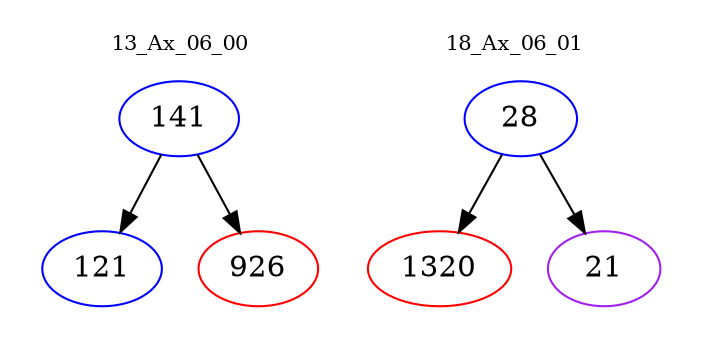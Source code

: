 digraph{
subgraph cluster_0 {
color = white
label = "13_Ax_06_00";
fontsize=10;
T0_141 [label="141", color="blue"]
T0_141 -> T0_121 [color="black"]
T0_121 [label="121", color="blue"]
T0_141 -> T0_926 [color="black"]
T0_926 [label="926", color="red"]
}
subgraph cluster_1 {
color = white
label = "18_Ax_06_01";
fontsize=10;
T1_28 [label="28", color="blue"]
T1_28 -> T1_1320 [color="black"]
T1_1320 [label="1320", color="red"]
T1_28 -> T1_21 [color="black"]
T1_21 [label="21", color="purple"]
}
}
